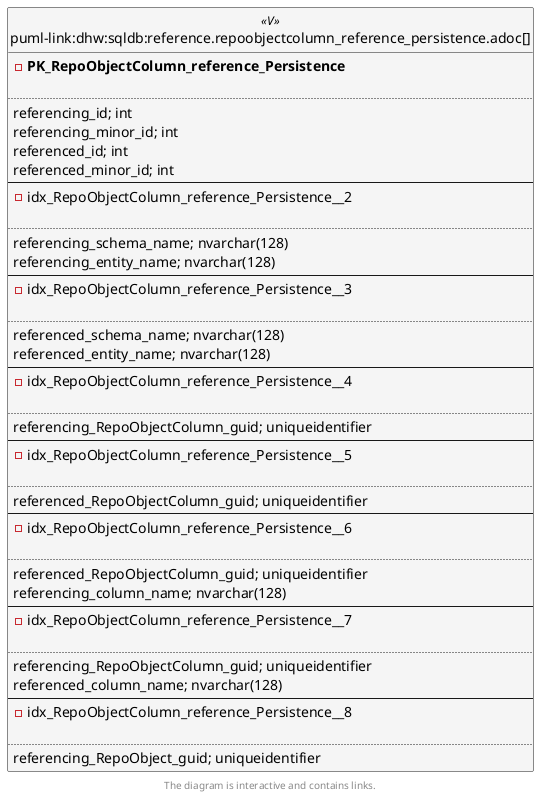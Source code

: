 @startuml
left to right direction
'top to bottom direction
hide circle
'avoide "." issues:
set namespaceSeparator none


skinparam class {
  BackgroundColor White
  BackgroundColor<<FN>> Yellow
  BackgroundColor<<FS>> Yellow
  BackgroundColor<<FT>> LightGray
  BackgroundColor<<IF>> Yellow
  BackgroundColor<<IS>> Yellow
  BackgroundColor<<P>> Aqua
  BackgroundColor<<PC>> Aqua
  BackgroundColor<<SN>> Yellow
  BackgroundColor<<SO>> SlateBlue
  BackgroundColor<<TF>> LightGray
  BackgroundColor<<TR>> Tomato
  BackgroundColor<<U>> White
  BackgroundColor<<V>> WhiteSmoke
  BackgroundColor<<X>> Aqua
  BackgroundColor<<external>> AliceBlue
}


entity "puml-link:dhw:sqldb:reference.repoobjectcolumn_reference_persistence.adoc[]" as reference.RepoObjectColumn_reference_Persistence << V >> {
- **PK_RepoObjectColumn_reference_Persistence**

..
referencing_id; int
referencing_minor_id; int
referenced_id; int
referenced_minor_id; int
--
- idx_RepoObjectColumn_reference_Persistence__2

..
referencing_schema_name; nvarchar(128)
referencing_entity_name; nvarchar(128)
--
- idx_RepoObjectColumn_reference_Persistence__3

..
referenced_schema_name; nvarchar(128)
referenced_entity_name; nvarchar(128)
--
- idx_RepoObjectColumn_reference_Persistence__4

..
referencing_RepoObjectColumn_guid; uniqueidentifier
--
- idx_RepoObjectColumn_reference_Persistence__5

..
referenced_RepoObjectColumn_guid; uniqueidentifier
--
- idx_RepoObjectColumn_reference_Persistence__6

..
referenced_RepoObjectColumn_guid; uniqueidentifier
referencing_column_name; nvarchar(128)
--
- idx_RepoObjectColumn_reference_Persistence__7

..
referencing_RepoObjectColumn_guid; uniqueidentifier
referenced_column_name; nvarchar(128)
--
- idx_RepoObjectColumn_reference_Persistence__8

..
referencing_RepoObject_guid; uniqueidentifier
}

footer The diagram is interactive and contains links.
@enduml

